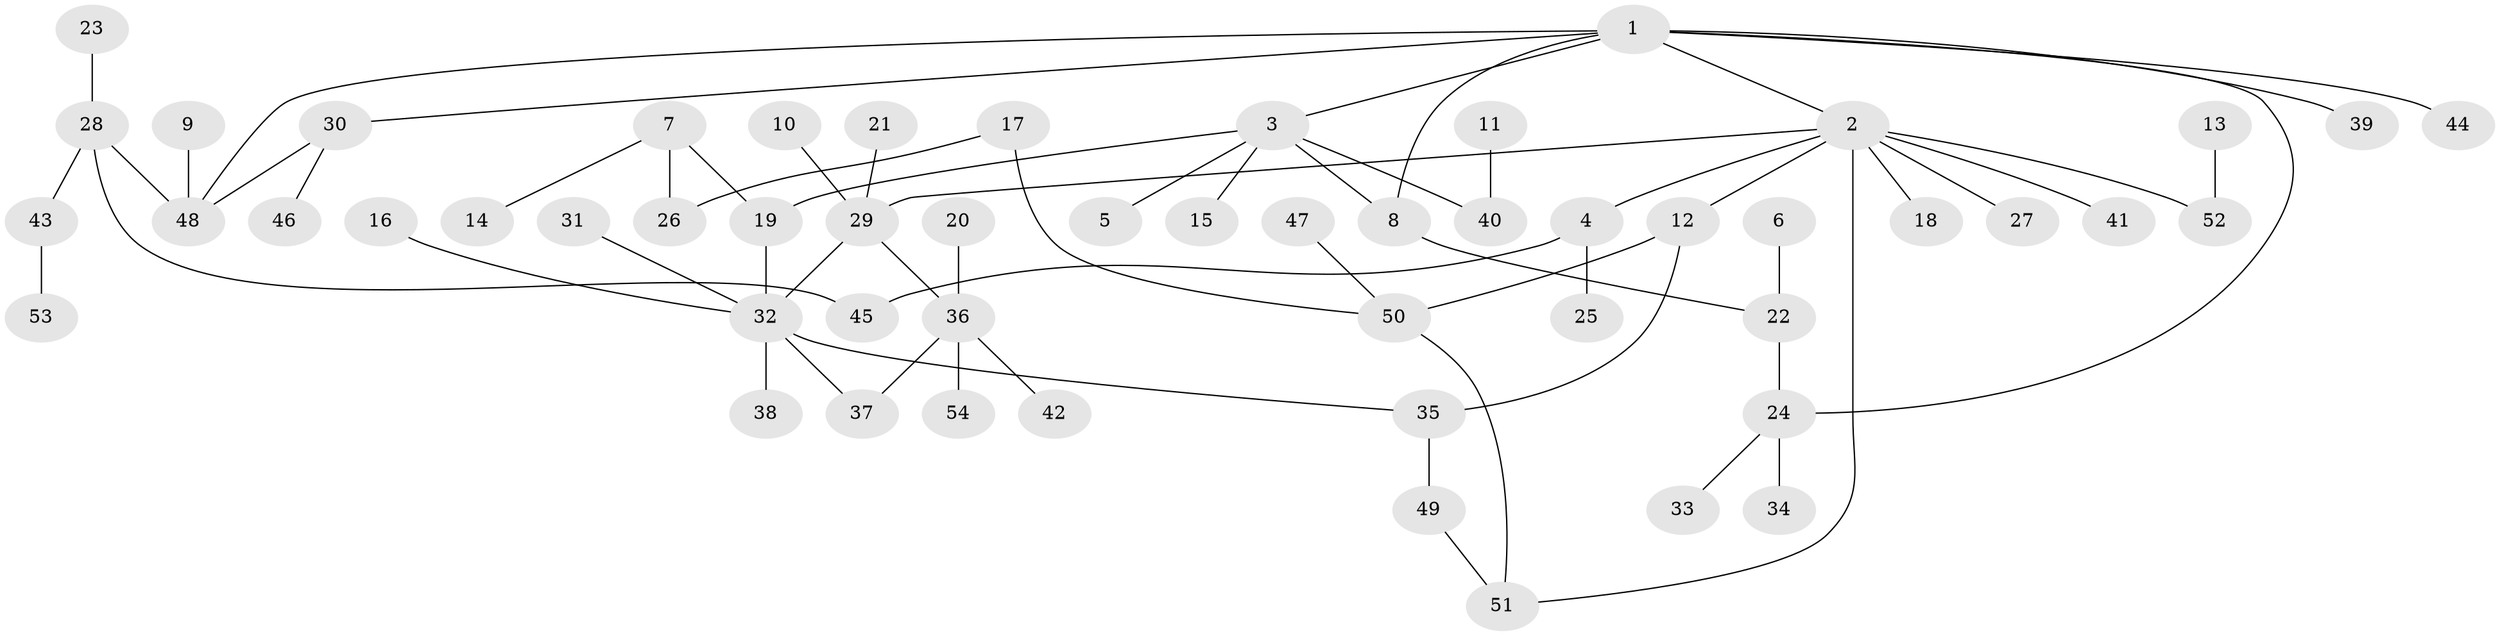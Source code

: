 // original degree distribution, {8: 0.009345794392523364, 7: 0.018691588785046728, 3: 0.18691588785046728, 5: 0.009345794392523364, 6: 0.018691588785046728, 4: 0.07476635514018691, 2: 0.29906542056074764, 1: 0.38317757009345793}
// Generated by graph-tools (version 1.1) at 2025/49/03/09/25 03:49:19]
// undirected, 54 vertices, 63 edges
graph export_dot {
graph [start="1"]
  node [color=gray90,style=filled];
  1;
  2;
  3;
  4;
  5;
  6;
  7;
  8;
  9;
  10;
  11;
  12;
  13;
  14;
  15;
  16;
  17;
  18;
  19;
  20;
  21;
  22;
  23;
  24;
  25;
  26;
  27;
  28;
  29;
  30;
  31;
  32;
  33;
  34;
  35;
  36;
  37;
  38;
  39;
  40;
  41;
  42;
  43;
  44;
  45;
  46;
  47;
  48;
  49;
  50;
  51;
  52;
  53;
  54;
  1 -- 2 [weight=1.0];
  1 -- 3 [weight=1.0];
  1 -- 8 [weight=1.0];
  1 -- 24 [weight=1.0];
  1 -- 30 [weight=1.0];
  1 -- 39 [weight=1.0];
  1 -- 44 [weight=1.0];
  1 -- 48 [weight=1.0];
  2 -- 4 [weight=1.0];
  2 -- 12 [weight=1.0];
  2 -- 18 [weight=1.0];
  2 -- 27 [weight=1.0];
  2 -- 29 [weight=1.0];
  2 -- 41 [weight=1.0];
  2 -- 51 [weight=1.0];
  2 -- 52 [weight=1.0];
  3 -- 5 [weight=1.0];
  3 -- 8 [weight=1.0];
  3 -- 15 [weight=1.0];
  3 -- 19 [weight=1.0];
  3 -- 40 [weight=1.0];
  4 -- 25 [weight=1.0];
  4 -- 45 [weight=1.0];
  6 -- 22 [weight=1.0];
  7 -- 14 [weight=1.0];
  7 -- 19 [weight=1.0];
  7 -- 26 [weight=1.0];
  8 -- 22 [weight=1.0];
  9 -- 48 [weight=1.0];
  10 -- 29 [weight=1.0];
  11 -- 40 [weight=1.0];
  12 -- 35 [weight=1.0];
  12 -- 50 [weight=1.0];
  13 -- 52 [weight=1.0];
  16 -- 32 [weight=1.0];
  17 -- 26 [weight=1.0];
  17 -- 50 [weight=1.0];
  19 -- 32 [weight=1.0];
  20 -- 36 [weight=1.0];
  21 -- 29 [weight=1.0];
  22 -- 24 [weight=1.0];
  23 -- 28 [weight=1.0];
  24 -- 33 [weight=1.0];
  24 -- 34 [weight=1.0];
  28 -- 43 [weight=1.0];
  28 -- 45 [weight=1.0];
  28 -- 48 [weight=1.0];
  29 -- 32 [weight=1.0];
  29 -- 36 [weight=1.0];
  30 -- 46 [weight=1.0];
  30 -- 48 [weight=1.0];
  31 -- 32 [weight=1.0];
  32 -- 35 [weight=1.0];
  32 -- 37 [weight=1.0];
  32 -- 38 [weight=1.0];
  35 -- 49 [weight=1.0];
  36 -- 37 [weight=1.0];
  36 -- 42 [weight=1.0];
  36 -- 54 [weight=1.0];
  43 -- 53 [weight=1.0];
  47 -- 50 [weight=1.0];
  49 -- 51 [weight=1.0];
  50 -- 51 [weight=1.0];
}
